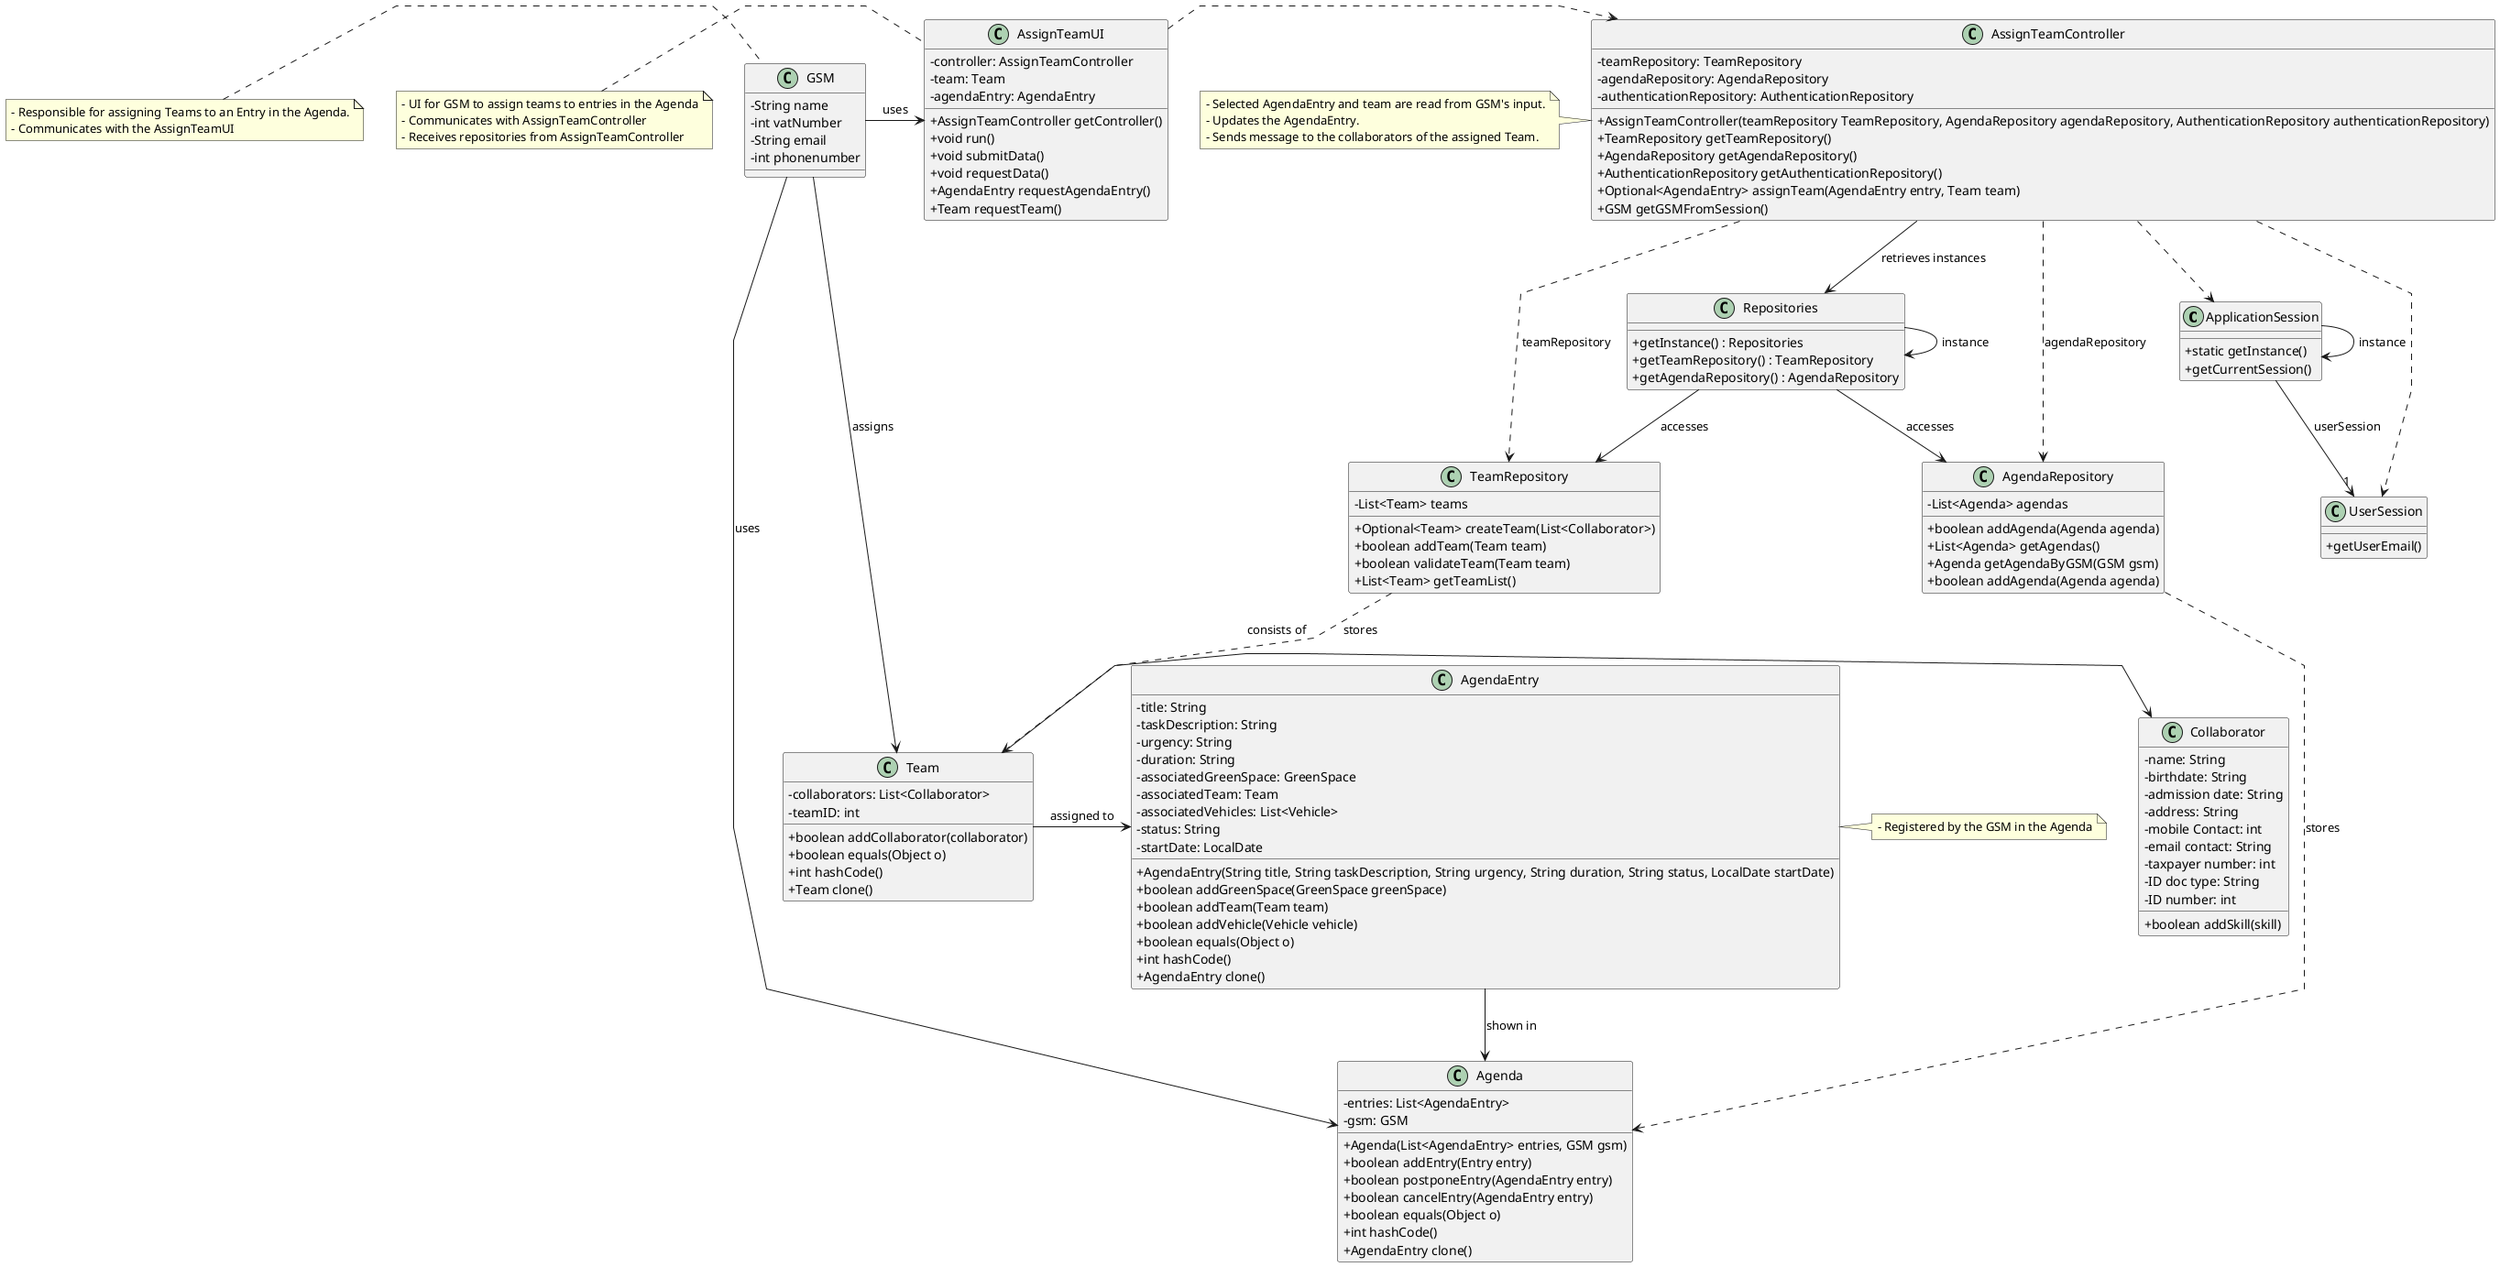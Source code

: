@startuml
'skinparam monochrome true
skinparam packageStyle rectangle
skinparam shadowing false
skinparam linetype polyline
'skinparam linetype orto

skinparam classAttributeIconSize 0

class ApplicationSession
{
    + static getInstance()
    + getCurrentSession()
}

class UserSession
{
    + getUserEmail()
}

class Team {
    - collaborators: List<Collaborator>
    - teamID: int
    + boolean addCollaborator(collaborator)
    + boolean equals(Object o)
    + int hashCode()
    + Team clone()
}

class TeamRepository {
       - List<Team> teams
       + Optional<Team> createTeam(List<Collaborator>)
       + boolean addTeam(Team team)
       + boolean validateTeam(Team team)
       + List<Team> getTeamList()
}

class Collaborator {
    - name: String
    - birthdate: String
    - admission date: String
    - address: String
    - mobile Contact: int
    - email contact: String
    - taxpayer number: int
    - ID doc type: String
    - ID number: int
    + boolean addSkill(skill)
}

class AgendaEntry {
    - title: String
    - taskDescription: String
    - urgency: String
    - duration: String
    - associatedGreenSpace: GreenSpace
    - associatedTeam: Team
    - associatedVehicles: List<Vehicle>
    - status: String
    - startDate: LocalDate
    + AgendaEntry(String title, String taskDescription, String urgency, String duration, String status, LocalDate startDate)
    + boolean addGreenSpace(GreenSpace greenSpace)
    + boolean addTeam(Team team)
    + boolean addVehicle(Vehicle vehicle)
    + boolean equals(Object o)
    + int hashCode()
    + AgendaEntry clone()
}

class Agenda {
    - entries: List<AgendaEntry>
    - gsm: GSM
    + Agenda(List<AgendaEntry> entries, GSM gsm)
    + boolean addEntry(Entry entry)
    + boolean postponeEntry(AgendaEntry entry)
    + boolean cancelEntry(AgendaEntry entry)
    + boolean equals(Object o)
    + int hashCode()
    + AgendaEntry clone()
}

class AgendaRepository {
  - List<Agenda> agendas
  + boolean addAgenda(Agenda agenda)
  + List<Agenda> getAgendas()
  + Agenda getAgendaByGSM(GSM gsm)
  + boolean addAgenda(Agenda agenda)
}

class Repositories {
  + getInstance() : Repositories
  + getTeamRepository() : TeamRepository
  + getAgendaRepository() : AgendaRepository
}

class AssignTeamUI {
  - controller: AssignTeamController
  - team: Team
  - agendaEntry: AgendaEntry
  + AssignTeamController getController()
  + void run()
  + void submitData()
  + void requestData()
  + AgendaEntry requestAgendaEntry()
  + Team requestTeam()
}

class AssignTeamController {
  - teamRepository: TeamRepository
  - agendaRepository: AgendaRepository
  - authenticationRepository: AuthenticationRepository
  + AssignTeamController(teamRepository TeamRepository, AgendaRepository agendaRepository, AuthenticationRepository authenticationRepository)
  + TeamRepository getTeamRepository()
  + AgendaRepository getAgendaRepository()
  + AuthenticationRepository getAuthenticationRepository()
  + Optional<AgendaEntry> assignTeam(AgendaEntry entry, Team team)
  + GSM getGSMFromSession()
}

class GSM {
   - String name
   - int vatNumber
   - String email
   - int phonenumber
}

note left of AssignTeamController
  - Selected AgendaEntry and team are read from GSM's input.
  - Updates the AgendaEntry.
  - Sends message to the collaborators of the assigned Team.
end note

note left of GSM
 - Responsible for assigning Teams to an Entry in the Agenda.
 - Communicates with the AssignTeamUI
end note

note left of AssignTeamUI
  - UI for GSM to assign teams to entries in the Agenda
  - Communicates with AssignTeamController
  - Receives repositories from AssignTeamController
end note

note right of AgendaEntry
 - Registered by the GSM in the Agenda
end note

GSM --> Team: assigns
Team -> AgendaEntry: assigned to
Team -> Collaborator: consists of
GSM --> Agenda: uses
AgendaEntry --> Agenda: shown in
GSM -> AssignTeamUI: uses

Repositories -> Repositories : instance
ApplicationSession -> ApplicationSession : instance

AssignTeamUI .> AssignTeamController

AssignTeamController -down-> Repositories : retrieves instances

Repositories -down-> AgendaRepository : accesses
Repositories -down-> TeamRepository : accesses

AssignTeamController ..> TeamRepository : teamRepository
AssignTeamController ..> AgendaRepository : agendaRepository

ApplicationSession --> "1" UserSession : userSession

AssignTeamController ..> ApplicationSession
AssignTeamController ..> UserSession

TeamRepository ..> Team: stores
AgendaRepository ..> Agenda: stores

@enduml
